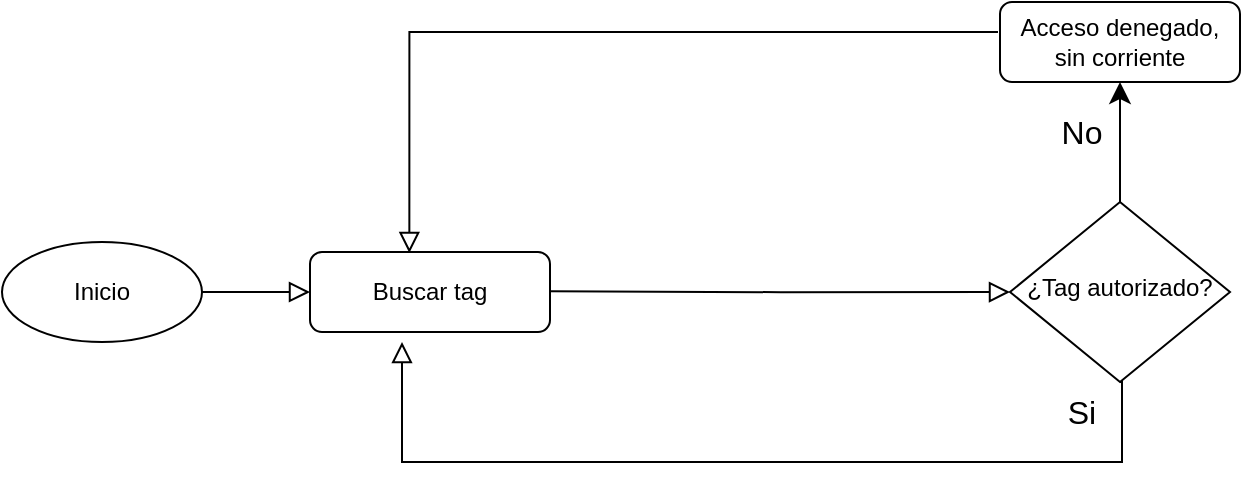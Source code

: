 <mxfile version="24.7.17" pages="3">
  <diagram id="C5RBs43oDa-KdzZeNtuy" name="Page-1">
    <mxGraphModel dx="1621" dy="462" grid="1" gridSize="10" guides="1" tooltips="1" connect="1" arrows="1" fold="1" page="1" pageScale="1" pageWidth="827" pageHeight="1169" math="0" shadow="0">
      <root>
        <mxCell id="WIyWlLk6GJQsqaUBKTNV-0" />
        <mxCell id="WIyWlLk6GJQsqaUBKTNV-1" parent="WIyWlLk6GJQsqaUBKTNV-0" />
        <mxCell id="WIyWlLk6GJQsqaUBKTNV-2" value="" style="rounded=0;html=1;jettySize=auto;orthogonalLoop=1;fontSize=11;endArrow=block;endFill=0;endSize=8;strokeWidth=1;shadow=0;labelBackgroundColor=none;edgeStyle=orthogonalEdgeStyle;" parent="WIyWlLk6GJQsqaUBKTNV-1" edge="1">
          <mxGeometry relative="1" as="geometry">
            <mxPoint x="-26" y="415" as="sourcePoint" />
            <mxPoint x="34" y="415" as="targetPoint" />
          </mxGeometry>
        </mxCell>
        <mxCell id="WIyWlLk6GJQsqaUBKTNV-7" value="Buscar tag" style="rounded=1;whiteSpace=wrap;html=1;fontSize=12;glass=0;strokeWidth=1;shadow=0;" parent="WIyWlLk6GJQsqaUBKTNV-1" vertex="1">
          <mxGeometry x="34" y="395" width="120" height="40" as="geometry" />
        </mxCell>
        <mxCell id="WgCrSwJNk1C0Lviw78UZ-28" style="edgeStyle=none;curved=1;rounded=0;orthogonalLoop=1;jettySize=auto;html=1;exitX=0.5;exitY=0;exitDx=0;exitDy=0;entryX=0.5;entryY=1;entryDx=0;entryDy=0;fontSize=12;startSize=8;endSize=8;" parent="WIyWlLk6GJQsqaUBKTNV-1" source="WgCrSwJNk1C0Lviw78UZ-3" target="WgCrSwJNk1C0Lviw78UZ-8" edge="1">
          <mxGeometry relative="1" as="geometry" />
        </mxCell>
        <mxCell id="WgCrSwJNk1C0Lviw78UZ-3" value="¿Tag autorizado?" style="rhombus;whiteSpace=wrap;html=1;shadow=0;fontFamily=Helvetica;fontSize=12;align=center;strokeWidth=1;spacing=6;spacingTop=-4;" parent="WIyWlLk6GJQsqaUBKTNV-1" vertex="1">
          <mxGeometry x="384" y="370" width="110" height="90" as="geometry" />
        </mxCell>
        <mxCell id="WgCrSwJNk1C0Lviw78UZ-5" value="Inicio" style="ellipse;whiteSpace=wrap;html=1;" parent="WIyWlLk6GJQsqaUBKTNV-1" vertex="1">
          <mxGeometry x="-120" y="390" width="100" height="50" as="geometry" />
        </mxCell>
        <mxCell id="WgCrSwJNk1C0Lviw78UZ-8" value="Acceso denegado, sin corriente" style="rounded=1;whiteSpace=wrap;html=1;fontSize=12;glass=0;strokeWidth=1;shadow=0;" parent="WIyWlLk6GJQsqaUBKTNV-1" vertex="1">
          <mxGeometry x="379" y="270" width="120" height="40" as="geometry" />
        </mxCell>
        <mxCell id="WgCrSwJNk1C0Lviw78UZ-13" value="Si" style="text;html=1;align=center;verticalAlign=middle;whiteSpace=wrap;rounded=0;fontSize=16;" parent="WIyWlLk6GJQsqaUBKTNV-1" vertex="1">
          <mxGeometry x="390" y="460" width="60" height="30" as="geometry" />
        </mxCell>
        <mxCell id="WgCrSwJNk1C0Lviw78UZ-26" value="" style="rounded=0;html=1;jettySize=auto;orthogonalLoop=1;fontSize=11;endArrow=block;endFill=0;endSize=8;strokeWidth=1;shadow=0;labelBackgroundColor=none;edgeStyle=orthogonalEdgeStyle;entryX=0;entryY=0.5;entryDx=0;entryDy=0;" parent="WIyWlLk6GJQsqaUBKTNV-1" edge="1" target="WgCrSwJNk1C0Lviw78UZ-3">
          <mxGeometry relative="1" as="geometry">
            <mxPoint x="154" y="414.64" as="sourcePoint" />
            <mxPoint x="230" y="415" as="targetPoint" />
          </mxGeometry>
        </mxCell>
        <mxCell id="WgCrSwJNk1C0Lviw78UZ-30" value="" style="rounded=0;html=1;jettySize=auto;orthogonalLoop=1;fontSize=11;endArrow=block;endFill=0;endSize=8;strokeWidth=1;shadow=0;labelBackgroundColor=none;edgeStyle=orthogonalEdgeStyle;entryX=0.414;entryY=0.013;entryDx=0;entryDy=0;entryPerimeter=0;" parent="WIyWlLk6GJQsqaUBKTNV-1" target="WIyWlLk6GJQsqaUBKTNV-7" edge="1">
          <mxGeometry relative="1" as="geometry">
            <mxPoint x="378" y="285" as="sourcePoint" />
            <mxPoint x="178" y="340" as="targetPoint" />
            <Array as="points">
              <mxPoint x="84" y="285" />
            </Array>
          </mxGeometry>
        </mxCell>
        <mxCell id="WgCrSwJNk1C0Lviw78UZ-36" value="No" style="text;html=1;align=center;verticalAlign=middle;whiteSpace=wrap;rounded=0;fontSize=16;" parent="WIyWlLk6GJQsqaUBKTNV-1" vertex="1">
          <mxGeometry x="390" y="320" width="60" height="30" as="geometry" />
        </mxCell>
        <mxCell id="WgCrSwJNk1C0Lviw78UZ-37" value="" style="rounded=0;html=1;jettySize=auto;orthogonalLoop=1;fontSize=11;endArrow=block;endFill=0;endSize=8;strokeWidth=1;shadow=0;labelBackgroundColor=none;edgeStyle=orthogonalEdgeStyle;exitX=0.5;exitY=1;exitDx=0;exitDy=0;" parent="WIyWlLk6GJQsqaUBKTNV-1" source="WgCrSwJNk1C0Lviw78UZ-3" edge="1">
          <mxGeometry relative="1" as="geometry">
            <mxPoint x="795" y="460" as="sourcePoint" />
            <mxPoint x="80" y="440" as="targetPoint" />
            <Array as="points">
              <mxPoint x="440" y="460" />
              <mxPoint x="440" y="500" />
              <mxPoint x="80" y="500" />
            </Array>
          </mxGeometry>
        </mxCell>
      </root>
    </mxGraphModel>
  </diagram>
  <diagram name="Copia de Page-1" id="m-dnNXUPtFriOFT18c0i">
    <mxGraphModel dx="1517" dy="402" grid="1" gridSize="10" guides="1" tooltips="1" connect="1" arrows="1" fold="1" page="1" pageScale="1" pageWidth="827" pageHeight="1169" math="0" shadow="0">
      <root>
        <mxCell id="1t54YwXjaeA_7Rw2D39V-0" />
        <mxCell id="1t54YwXjaeA_7Rw2D39V-1" parent="1t54YwXjaeA_7Rw2D39V-0" />
        <mxCell id="1t54YwXjaeA_7Rw2D39V-2" value="" style="rounded=0;html=1;jettySize=auto;orthogonalLoop=1;fontSize=11;endArrow=block;endFill=0;endSize=8;strokeWidth=1;shadow=0;labelBackgroundColor=none;edgeStyle=orthogonalEdgeStyle;" parent="1t54YwXjaeA_7Rw2D39V-1" edge="1">
          <mxGeometry relative="1" as="geometry">
            <mxPoint x="-700" y="408.75" as="sourcePoint" />
            <mxPoint x="-660" y="408.75" as="targetPoint" />
          </mxGeometry>
        </mxCell>
        <mxCell id="1t54YwXjaeA_7Rw2D39V-8" value="Inicio" style="ellipse;whiteSpace=wrap;html=1;" parent="1t54YwXjaeA_7Rw2D39V-1" vertex="1">
          <mxGeometry x="-740" y="391.25" width="40" height="35" as="geometry" />
        </mxCell>
        <mxCell id="1t54YwXjaeA_7Rw2D39V-26" value="" style="rounded=0;html=1;jettySize=auto;orthogonalLoop=1;fontSize=11;endArrow=block;endFill=0;endSize=8;strokeWidth=1;shadow=0;labelBackgroundColor=none;edgeStyle=orthogonalEdgeStyle;exitX=0.5;exitY=1;exitDx=0;exitDy=0;entryX=0.453;entryY=0.996;entryDx=0;entryDy=0;entryPerimeter=0;" parent="1t54YwXjaeA_7Rw2D39V-1" edge="1">
          <mxGeometry relative="1" as="geometry">
            <mxPoint x="800" y="530" as="sourcePoint" />
            <mxPoint x="624.36" y="434.84" as="targetPoint" />
            <Array as="points">
              <mxPoint x="795" y="500" />
              <mxPoint x="625" y="500" />
              <mxPoint x="625" y="470" />
              <mxPoint x="624" y="470" />
            </Array>
          </mxGeometry>
        </mxCell>
        <mxCell id="OhXqeRIGOG2deTX80ve6-9" value="Si" style="text;html=1;align=center;verticalAlign=middle;whiteSpace=wrap;rounded=0;fontSize=16;" parent="1t54YwXjaeA_7Rw2D39V-1" vertex="1">
          <mxGeometry x="-620" y="343.75" width="60" height="30" as="geometry" />
        </mxCell>
        <mxCell id="OhXqeRIGOG2deTX80ve6-27" value="¿Primera ejecución?" style="rhombus;whiteSpace=wrap;html=1;shadow=0;fontFamily=Helvetica;fontSize=12;align=center;strokeWidth=1;spacing=6;spacingTop=-4;" parent="1t54YwXjaeA_7Rw2D39V-1" vertex="1">
          <mxGeometry x="-660" y="368.75" width="90" height="80" as="geometry" />
        </mxCell>
        <mxCell id="OhXqeRIGOG2deTX80ve6-29" value="" style="rounded=0;html=1;jettySize=auto;orthogonalLoop=1;fontSize=11;endArrow=block;endFill=0;endSize=8;strokeWidth=1;shadow=0;labelBackgroundColor=none;edgeStyle=orthogonalEdgeStyle;" parent="1t54YwXjaeA_7Rw2D39V-1" edge="1">
          <mxGeometry relative="1" as="geometry">
            <mxPoint x="10" y="382.5" as="sourcePoint" />
            <mxPoint x="-110" y="397.5" as="targetPoint" />
            <Array as="points">
              <mxPoint x="10" y="378.5" />
              <mxPoint x="10" y="317.5" />
              <mxPoint x="-110" y="317.5" />
            </Array>
          </mxGeometry>
        </mxCell>
        <mxCell id="OhXqeRIGOG2deTX80ve6-30" value="No" style="text;html=1;align=center;verticalAlign=middle;whiteSpace=wrap;rounded=0;fontSize=16;" parent="1t54YwXjaeA_7Rw2D39V-1" vertex="1">
          <mxGeometry x="-40" y="322.5" width="60" height="30" as="geometry" />
        </mxCell>
        <mxCell id="OhXqeRIGOG2deTX80ve6-32" value="" style="rounded=0;html=1;jettySize=auto;orthogonalLoop=1;fontSize=11;endArrow=block;endFill=0;endSize=8;strokeWidth=1;shadow=0;labelBackgroundColor=none;edgeStyle=orthogonalEdgeStyle;" parent="1t54YwXjaeA_7Rw2D39V-1" edge="1">
          <mxGeometry relative="1" as="geometry">
            <mxPoint x="50" y="417.21" as="sourcePoint" />
            <mxPoint x="110" y="417.21" as="targetPoint" />
            <Array as="points">
              <mxPoint x="71" y="417.55" />
              <mxPoint x="71" y="417.55" />
            </Array>
          </mxGeometry>
        </mxCell>
        <mxCell id="OhXqeRIGOG2deTX80ve6-33" value="Si" style="text;html=1;align=center;verticalAlign=middle;whiteSpace=wrap;rounded=0;fontSize=16;" parent="1t54YwXjaeA_7Rw2D39V-1" vertex="1">
          <mxGeometry x="41" y="382.5" width="60" height="30" as="geometry" />
        </mxCell>
        <mxCell id="OhXqeRIGOG2deTX80ve6-35" value="Inicialización LoRaWAN" style="rounded=1;whiteSpace=wrap;html=1;fontSize=12;glass=0;strokeWidth=1;shadow=0;" parent="1t54YwXjaeA_7Rw2D39V-1" vertex="1">
          <mxGeometry x="-660" y="308.75" width="90" height="35" as="geometry" />
        </mxCell>
        <mxCell id="OhXqeRIGOG2deTX80ve6-41" value="" style="rounded=0;html=1;jettySize=auto;orthogonalLoop=1;fontSize=11;endArrow=block;endFill=0;endSize=8;strokeWidth=1;shadow=0;labelBackgroundColor=none;edgeStyle=orthogonalEdgeStyle;entryX=0;entryY=1;entryDx=0;entryDy=0;" parent="1t54YwXjaeA_7Rw2D39V-1" edge="1">
          <mxGeometry relative="1" as="geometry">
            <mxPoint x="-429.99" y="418.75" as="sourcePoint" />
            <mxPoint x="-390" y="418.75" as="targetPoint" />
            <Array as="points">
              <mxPoint x="-429.99" y="418.75" />
            </Array>
          </mxGeometry>
        </mxCell>
        <mxCell id="OhXqeRIGOG2deTX80ve6-43" value="¿GNSS Sincronizado?" style="rhombus;whiteSpace=wrap;html=1;shadow=0;fontFamily=Helvetica;fontSize=12;align=center;strokeWidth=1;spacing=6;spacingTop=-4;" parent="1t54YwXjaeA_7Rw2D39V-1" vertex="1">
          <mxGeometry x="-40" y="381.25" width="100" height="72.5" as="geometry" />
        </mxCell>
        <mxCell id="OhXqeRIGOG2deTX80ve6-47" value="" style="rounded=0;html=1;jettySize=auto;orthogonalLoop=1;fontSize=11;endArrow=block;endFill=0;endSize=8;strokeWidth=1;shadow=0;labelBackgroundColor=none;edgeStyle=orthogonalEdgeStyle;" parent="1t54YwXjaeA_7Rw2D39V-1" edge="1">
          <mxGeometry relative="1" as="geometry">
            <mxPoint x="-70" y="417.26" as="sourcePoint" />
            <mxPoint x="-40" y="418" as="targetPoint" />
          </mxGeometry>
        </mxCell>
        <mxCell id="OhXqeRIGOG2deTX80ve6-48" value="Preparar datos GPS" style="rounded=1;whiteSpace=wrap;html=1;fontSize=12;glass=0;strokeWidth=1;shadow=0;" parent="1t54YwXjaeA_7Rw2D39V-1" vertex="1">
          <mxGeometry x="116" y="397.5" width="74" height="40" as="geometry" />
        </mxCell>
        <mxCell id="OhXqeRIGOG2deTX80ve6-49" value="Enviar Datos" style="rounded=1;whiteSpace=wrap;html=1;fontSize=12;glass=0;strokeWidth=1;shadow=0;" parent="1t54YwXjaeA_7Rw2D39V-1" vertex="1">
          <mxGeometry x="220" y="432.5" width="42" height="40" as="geometry" />
        </mxCell>
        <mxCell id="OhXqeRIGOG2deTX80ve6-51" value="" style="rounded=0;html=1;jettySize=auto;orthogonalLoop=1;fontSize=11;endArrow=block;endFill=0;endSize=8;strokeWidth=1;shadow=0;labelBackgroundColor=none;edgeStyle=orthogonalEdgeStyle;entryX=0.5;entryY=0;entryDx=0;entryDy=0;" parent="1t54YwXjaeA_7Rw2D39V-1" target="OhXqeRIGOG2deTX80ve6-49" edge="1">
          <mxGeometry relative="1" as="geometry">
            <mxPoint x="190" y="417.3" as="sourcePoint" />
            <mxPoint x="223" y="417.59" as="targetPoint" />
            <Array as="points">
              <mxPoint x="190" y="412.5" />
              <mxPoint x="241" y="412.5" />
            </Array>
          </mxGeometry>
        </mxCell>
        <mxCell id="OhXqeRIGOG2deTX80ve6-56" value="Programar próxima transmisión" style="rounded=1;whiteSpace=wrap;html=1;fontSize=12;glass=0;strokeWidth=1;shadow=0;" parent="1t54YwXjaeA_7Rw2D39V-1" vertex="1">
          <mxGeometry x="99" y="460" width="108" height="35" as="geometry" />
        </mxCell>
        <mxCell id="OhXqeRIGOG2deTX80ve6-57" value="" style="rounded=0;html=1;jettySize=auto;orthogonalLoop=1;fontSize=11;endArrow=block;endFill=0;endSize=8;strokeWidth=1;shadow=0;labelBackgroundColor=none;edgeStyle=orthogonalEdgeStyle;" parent="1t54YwXjaeA_7Rw2D39V-1" edge="1">
          <mxGeometry relative="1" as="geometry">
            <mxPoint x="240" y="472.5" as="sourcePoint" />
            <mxPoint x="210" y="482.5" as="targetPoint" />
            <Array as="points">
              <mxPoint x="240" y="482.5" />
            </Array>
          </mxGeometry>
        </mxCell>
        <mxCell id="OhXqeRIGOG2deTX80ve6-58" value="Entrar en modo inactivo" style="rounded=1;whiteSpace=wrap;html=1;fontSize=12;glass=0;strokeWidth=1;shadow=0;" parent="1t54YwXjaeA_7Rw2D39V-1" vertex="1">
          <mxGeometry x="-40" y="462.5" width="96" height="30" as="geometry" />
        </mxCell>
        <mxCell id="OhXqeRIGOG2deTX80ve6-60" value="" style="rounded=0;html=1;jettySize=auto;orthogonalLoop=1;fontSize=11;endArrow=block;endFill=0;endSize=8;strokeWidth=1;shadow=0;labelBackgroundColor=none;edgeStyle=orthogonalEdgeStyle;" parent="1t54YwXjaeA_7Rw2D39V-1" edge="1">
          <mxGeometry relative="1" as="geometry">
            <mxPoint x="-40" y="482.5" as="sourcePoint" />
            <mxPoint x="-101.92" y="432.47" as="targetPoint" />
            <Array as="points">
              <mxPoint x="-102" y="482.5" />
            </Array>
          </mxGeometry>
        </mxCell>
        <mxCell id="OhXqeRIGOG2deTX80ve6-62" value="" style="rounded=0;html=1;jettySize=auto;orthogonalLoop=1;fontSize=11;endArrow=block;endFill=0;endSize=8;strokeWidth=1;shadow=0;labelBackgroundColor=none;edgeStyle=orthogonalEdgeStyle;" parent="1t54YwXjaeA_7Rw2D39V-1" edge="1">
          <mxGeometry relative="1" as="geometry">
            <mxPoint x="-615" y="368.75" as="sourcePoint" />
            <mxPoint x="-615.24" y="343.75" as="targetPoint" />
          </mxGeometry>
        </mxCell>
        <mxCell id="OhXqeRIGOG2deTX80ve6-63" value="Buscar red disponible" style="rounded=1;whiteSpace=wrap;html=1;fontSize=12;glass=0;strokeWidth=1;shadow=0;" parent="1t54YwXjaeA_7Rw2D39V-1" vertex="1">
          <mxGeometry x="-530" y="308.75" width="80" height="35" as="geometry" />
        </mxCell>
        <mxCell id="OhXqeRIGOG2deTX80ve6-64" value="¿Existe red disponible ?" style="rhombus;whiteSpace=wrap;html=1;shadow=0;fontFamily=Helvetica;fontSize=12;align=center;strokeWidth=1;spacing=6;spacingTop=-4;" parent="1t54YwXjaeA_7Rw2D39V-1" vertex="1">
          <mxGeometry x="-510" y="373.75" width="80" height="85" as="geometry" />
        </mxCell>
        <mxCell id="OhXqeRIGOG2deTX80ve6-70" value="No" style="text;html=1;align=center;verticalAlign=middle;whiteSpace=wrap;rounded=0;fontSize=16;" parent="1t54YwXjaeA_7Rw2D39V-1" vertex="1">
          <mxGeometry x="-570" y="373.75" width="60" height="30" as="geometry" />
        </mxCell>
        <mxCell id="OhXqeRIGOG2deTX80ve6-73" value="Si" style="text;html=1;align=center;verticalAlign=middle;whiteSpace=wrap;rounded=0;fontSize=16;" parent="1t54YwXjaeA_7Rw2D39V-1" vertex="1">
          <mxGeometry x="-440" y="391.25" width="60" height="30" as="geometry" />
        </mxCell>
        <mxCell id="OhXqeRIGOG2deTX80ve6-74" value="" style="rounded=0;html=1;jettySize=auto;orthogonalLoop=1;fontSize=11;endArrow=block;endFill=0;endSize=8;strokeWidth=1;shadow=0;labelBackgroundColor=none;edgeStyle=orthogonalEdgeStyle;exitX=0.5;exitY=1;exitDx=0;exitDy=0;" parent="1t54YwXjaeA_7Rw2D39V-1" source="OhXqeRIGOG2deTX80ve6-40" edge="1">
          <mxGeometry relative="1" as="geometry">
            <mxPoint x="-630" y="451.25" as="sourcePoint" />
            <mxPoint x="-230" y="431.25" as="targetPoint" />
            <Array as="points" />
          </mxGeometry>
        </mxCell>
        <mxCell id="OhXqeRIGOG2deTX80ve6-75" value="No" style="text;html=1;align=center;verticalAlign=middle;whiteSpace=wrap;rounded=0;fontSize=16;" parent="1t54YwXjaeA_7Rw2D39V-1" vertex="1">
          <mxGeometry x="-610" y="448.75" width="60" height="30" as="geometry" />
        </mxCell>
        <mxCell id="OhXqeRIGOG2deTX80ve6-78" value="" style="rounded=0;html=1;jettySize=auto;orthogonalLoop=1;fontSize=11;endArrow=block;endFill=0;endSize=8;strokeWidth=1;shadow=0;labelBackgroundColor=none;edgeStyle=orthogonalEdgeStyle;entryX=0;entryY=0.5;entryDx=0;entryDy=0;" parent="1t54YwXjaeA_7Rw2D39V-1" target="OhXqeRIGOG2deTX80ve6-63" edge="1">
          <mxGeometry relative="1" as="geometry">
            <mxPoint x="-570" y="326.01" as="sourcePoint" />
            <mxPoint x="-520" y="326.01" as="targetPoint" />
            <Array as="points" />
          </mxGeometry>
        </mxCell>
        <mxCell id="OhXqeRIGOG2deTX80ve6-81" value="" style="rounded=0;html=1;jettySize=auto;orthogonalLoop=1;fontSize=11;endArrow=block;endFill=0;endSize=8;strokeWidth=1;shadow=0;labelBackgroundColor=none;edgeStyle=orthogonalEdgeStyle;" parent="1t54YwXjaeA_7Rw2D39V-1" edge="1">
          <mxGeometry relative="1" as="geometry">
            <mxPoint x="76" y="477.3" as="sourcePoint" />
            <mxPoint x="56" y="477.3" as="targetPoint" />
            <Array as="points">
              <mxPoint x="97" y="477.64" />
              <mxPoint x="97" y="477.64" />
            </Array>
          </mxGeometry>
        </mxCell>
        <mxCell id="OhXqeRIGOG2deTX80ve6-82" value="" style="rounded=0;html=1;jettySize=auto;orthogonalLoop=1;fontSize=11;endArrow=block;endFill=0;endSize=8;strokeWidth=1;shadow=0;labelBackgroundColor=none;edgeStyle=orthogonalEdgeStyle;exitX=0.75;exitY=1;exitDx=0;exitDy=0;" parent="1t54YwXjaeA_7Rw2D39V-1" source="OhXqeRIGOG2deTX80ve6-63" edge="1">
          <mxGeometry relative="1" as="geometry">
            <mxPoint x="-470" y="348.75" as="sourcePoint" />
            <mxPoint x="-470.12" y="373.75" as="targetPoint" />
            <Array as="points" />
          </mxGeometry>
        </mxCell>
        <mxCell id="OhXqeRIGOG2deTX80ve6-83" value="" style="rounded=0;html=1;jettySize=auto;orthogonalLoop=1;fontSize=11;endArrow=block;endFill=0;endSize=8;strokeWidth=1;shadow=0;labelBackgroundColor=none;edgeStyle=orthogonalEdgeStyle;" parent="1t54YwXjaeA_7Rw2D39V-1" edge="1">
          <mxGeometry relative="1" as="geometry">
            <mxPoint x="-509.99" y="408.73" as="sourcePoint" />
            <mxPoint x="-520" y="348.75" as="targetPoint" />
            <Array as="points">
              <mxPoint x="-520" y="408.75" />
              <mxPoint x="-520" y="348.75" />
            </Array>
          </mxGeometry>
        </mxCell>
        <mxCell id="J8mbTdx3jp0iC8tgmfUL-3" style="edgeStyle=none;curved=1;rounded=0;orthogonalLoop=1;jettySize=auto;html=1;exitX=1;exitY=0.5;exitDx=0;exitDy=0;entryX=0;entryY=0.5;entryDx=0;entryDy=0;fontSize=12;startSize=8;endSize=8;endArrow=block;endFill=0;" edge="1" parent="1t54YwXjaeA_7Rw2D39V-1" source="J8mbTdx3jp0iC8tgmfUL-0">
          <mxGeometry relative="1" as="geometry">
            <mxPoint x="-260" y="413.75" as="targetPoint" />
          </mxGeometry>
        </mxCell>
        <mxCell id="J8mbTdx3jp0iC8tgmfUL-0" value="Conectarse a la red" style="rounded=1;whiteSpace=wrap;html=1;fontSize=12;glass=0;strokeWidth=1;shadow=0;" vertex="1" parent="1t54YwXjaeA_7Rw2D39V-1">
          <mxGeometry x="-390" y="396.25" width="80" height="35" as="geometry" />
        </mxCell>
        <mxCell id="J8mbTdx3jp0iC8tgmfUL-4" value="" style="rounded=0;html=1;jettySize=auto;orthogonalLoop=1;fontSize=11;endArrow=block;endFill=0;endSize=8;strokeWidth=1;shadow=0;labelBackgroundColor=none;edgeStyle=orthogonalEdgeStyle;exitX=0.5;exitY=1;exitDx=0;exitDy=0;" edge="1" parent="1t54YwXjaeA_7Rw2D39V-1" source="OhXqeRIGOG2deTX80ve6-27">
          <mxGeometry relative="1" as="geometry">
            <mxPoint x="-550.0" y="451.25" as="sourcePoint" />
            <mxPoint x="-125" y="432.5" as="targetPoint" />
            <Array as="points">
              <mxPoint x="-615" y="484" />
              <mxPoint x="-125" y="484" />
            </Array>
          </mxGeometry>
        </mxCell>
        <mxCell id="J8mbTdx3jp0iC8tgmfUL-6" style="edgeStyle=none;curved=1;rounded=0;orthogonalLoop=1;jettySize=auto;html=1;exitX=1.013;exitY=0.585;exitDx=0;exitDy=0;entryX=0;entryY=0.5;entryDx=0;entryDy=0;fontSize=12;startSize=8;endSize=8;exitPerimeter=0;endArrow=block;endFill=0;" edge="1" parent="1t54YwXjaeA_7Rw2D39V-1" source="OhXqeRIGOG2deTX80ve6-40" target="J8mbTdx3jp0iC8tgmfUL-5">
          <mxGeometry relative="1" as="geometry" />
        </mxCell>
        <mxCell id="OhXqeRIGOG2deTX80ve6-40" value="Inicialización GNSS" style="rounded=1;whiteSpace=wrap;html=1;fontSize=12;glass=0;strokeWidth=1;shadow=0;" parent="1t54YwXjaeA_7Rw2D39V-1" vertex="1">
          <mxGeometry x="-260" y="395" width="80" height="35" as="geometry" />
        </mxCell>
        <mxCell id="J8mbTdx3jp0iC8tgmfUL-5" value="Sincronización GNSS" style="rounded=1;whiteSpace=wrap;html=1;fontSize=12;glass=0;strokeWidth=1;shadow=0;" vertex="1" parent="1t54YwXjaeA_7Rw2D39V-1">
          <mxGeometry x="-150" y="397.5" width="80" height="35" as="geometry" />
        </mxCell>
      </root>
    </mxGraphModel>
  </diagram>
  <diagram name="Copia de Copia de Page-1" id="6Bkb2OfYodkuCXCc8HUw">
    <mxGraphModel dx="1191" dy="714" grid="1" gridSize="10" guides="1" tooltips="1" connect="1" arrows="1" fold="1" page="1" pageScale="1" pageWidth="827" pageHeight="1169" math="0" shadow="0">
      <root>
        <mxCell id="uNVVdMzDD8pvSfXmb_Ec-0" />
        <mxCell id="uNVVdMzDD8pvSfXmb_Ec-1" parent="uNVVdMzDD8pvSfXmb_Ec-0" />
        <mxCell id="uNVVdMzDD8pvSfXmb_Ec-2" value="" style="rounded=0;html=1;jettySize=auto;orthogonalLoop=1;fontSize=11;endArrow=block;endFill=0;endSize=8;strokeWidth=1;shadow=0;labelBackgroundColor=none;edgeStyle=orthogonalEdgeStyle;" edge="1" parent="uNVVdMzDD8pvSfXmb_Ec-1">
          <mxGeometry relative="1" as="geometry">
            <mxPoint x="70" y="413.75" as="sourcePoint" />
            <mxPoint x="110" y="413.75" as="targetPoint" />
          </mxGeometry>
        </mxCell>
        <mxCell id="uNVVdMzDD8pvSfXmb_Ec-3" value="Inicio" style="ellipse;whiteSpace=wrap;html=1;" vertex="1" parent="uNVVdMzDD8pvSfXmb_Ec-1">
          <mxGeometry x="30" y="396.25" width="40" height="35" as="geometry" />
        </mxCell>
        <mxCell id="uNVVdMzDD8pvSfXmb_Ec-12" value="Obtener datos de geolocalización del módulo GNSS" style="rounded=1;whiteSpace=wrap;html=1;fontSize=12;glass=0;strokeWidth=1;shadow=0;" vertex="1" parent="uNVVdMzDD8pvSfXmb_Ec-1">
          <mxGeometry x="110" y="390" width="100" height="47.5" as="geometry" />
        </mxCell>
        <mxCell id="uNVVdMzDD8pvSfXmb_Ec-16" value="Decodificar mensaje" style="rounded=1;whiteSpace=wrap;html=1;fontSize=12;glass=0;strokeWidth=1;shadow=0;" vertex="1" parent="uNVVdMzDD8pvSfXmb_Ec-1">
          <mxGeometry x="530" y="393.75" width="74" height="40" as="geometry" />
        </mxCell>
        <mxCell id="z8dzzNgCCm-U4el5pWaH-13" value="" style="rounded=0;html=1;jettySize=auto;orthogonalLoop=1;fontSize=11;endArrow=block;endFill=0;endSize=8;strokeWidth=1;shadow=0;labelBackgroundColor=none;edgeStyle=orthogonalEdgeStyle;" edge="1" parent="uNVVdMzDD8pvSfXmb_Ec-1">
          <mxGeometry relative="1" as="geometry">
            <mxPoint x="210" y="413.75" as="sourcePoint" />
            <mxPoint x="250" y="413.75" as="targetPoint" />
          </mxGeometry>
        </mxCell>
        <mxCell id="z8dzzNgCCm-U4el5pWaH-14" value="Transmitir datos a la red helium" style="rounded=1;whiteSpace=wrap;html=1;fontSize=12;glass=0;strokeWidth=1;shadow=0;" vertex="1" parent="uNVVdMzDD8pvSfXmb_Ec-1">
          <mxGeometry x="250" y="396.25" width="100" height="35" as="geometry" />
        </mxCell>
        <mxCell id="z8dzzNgCCm-U4el5pWaH-15" value="" style="rounded=0;html=1;jettySize=auto;orthogonalLoop=1;fontSize=11;endArrow=block;endFill=0;endSize=8;strokeWidth=1;shadow=0;labelBackgroundColor=none;edgeStyle=orthogonalEdgeStyle;" edge="1" parent="uNVVdMzDD8pvSfXmb_Ec-1">
          <mxGeometry relative="1" as="geometry">
            <mxPoint x="349" y="413.75" as="sourcePoint" />
            <mxPoint x="389" y="413.75" as="targetPoint" />
          </mxGeometry>
        </mxCell>
        <mxCell id="z8dzzNgCCm-U4el5pWaH-16" value="Enviar datos al servidor ThingsBoard vía MQTT" style="rounded=1;whiteSpace=wrap;html=1;fontSize=12;glass=0;strokeWidth=1;shadow=0;" vertex="1" parent="uNVVdMzDD8pvSfXmb_Ec-1">
          <mxGeometry x="390" y="380" width="100" height="67.5" as="geometry" />
        </mxCell>
        <mxCell id="z8dzzNgCCm-U4el5pWaH-17" value="" style="rounded=0;html=1;jettySize=auto;orthogonalLoop=1;fontSize=11;endArrow=block;endFill=0;endSize=8;strokeWidth=1;shadow=0;labelBackgroundColor=none;edgeStyle=orthogonalEdgeStyle;" edge="1" parent="uNVVdMzDD8pvSfXmb_Ec-1">
          <mxGeometry relative="1" as="geometry">
            <mxPoint x="489" y="413.75" as="sourcePoint" />
            <mxPoint x="529" y="413.75" as="targetPoint" />
          </mxGeometry>
        </mxCell>
        <mxCell id="z8dzzNgCCm-U4el5pWaH-18" value="Procesar y visualizar datos en el tablero de ThingsBoard" style="rounded=1;whiteSpace=wrap;html=1;fontSize=12;glass=0;strokeWidth=1;shadow=0;" vertex="1" parent="uNVVdMzDD8pvSfXmb_Ec-1">
          <mxGeometry x="650" y="385" width="100" height="57.5" as="geometry" />
        </mxCell>
        <mxCell id="z8dzzNgCCm-U4el5pWaH-19" value="" style="rounded=0;html=1;jettySize=auto;orthogonalLoop=1;fontSize=11;endArrow=block;endFill=0;endSize=8;strokeWidth=1;shadow=0;labelBackgroundColor=none;edgeStyle=orthogonalEdgeStyle;entryX=0;entryY=0.5;entryDx=0;entryDy=0;" edge="1" parent="uNVVdMzDD8pvSfXmb_Ec-1" target="z8dzzNgCCm-U4el5pWaH-18">
          <mxGeometry relative="1" as="geometry">
            <mxPoint x="604" y="413.52" as="sourcePoint" />
            <mxPoint x="644" y="413.52" as="targetPoint" />
          </mxGeometry>
        </mxCell>
      </root>
    </mxGraphModel>
  </diagram>
</mxfile>
